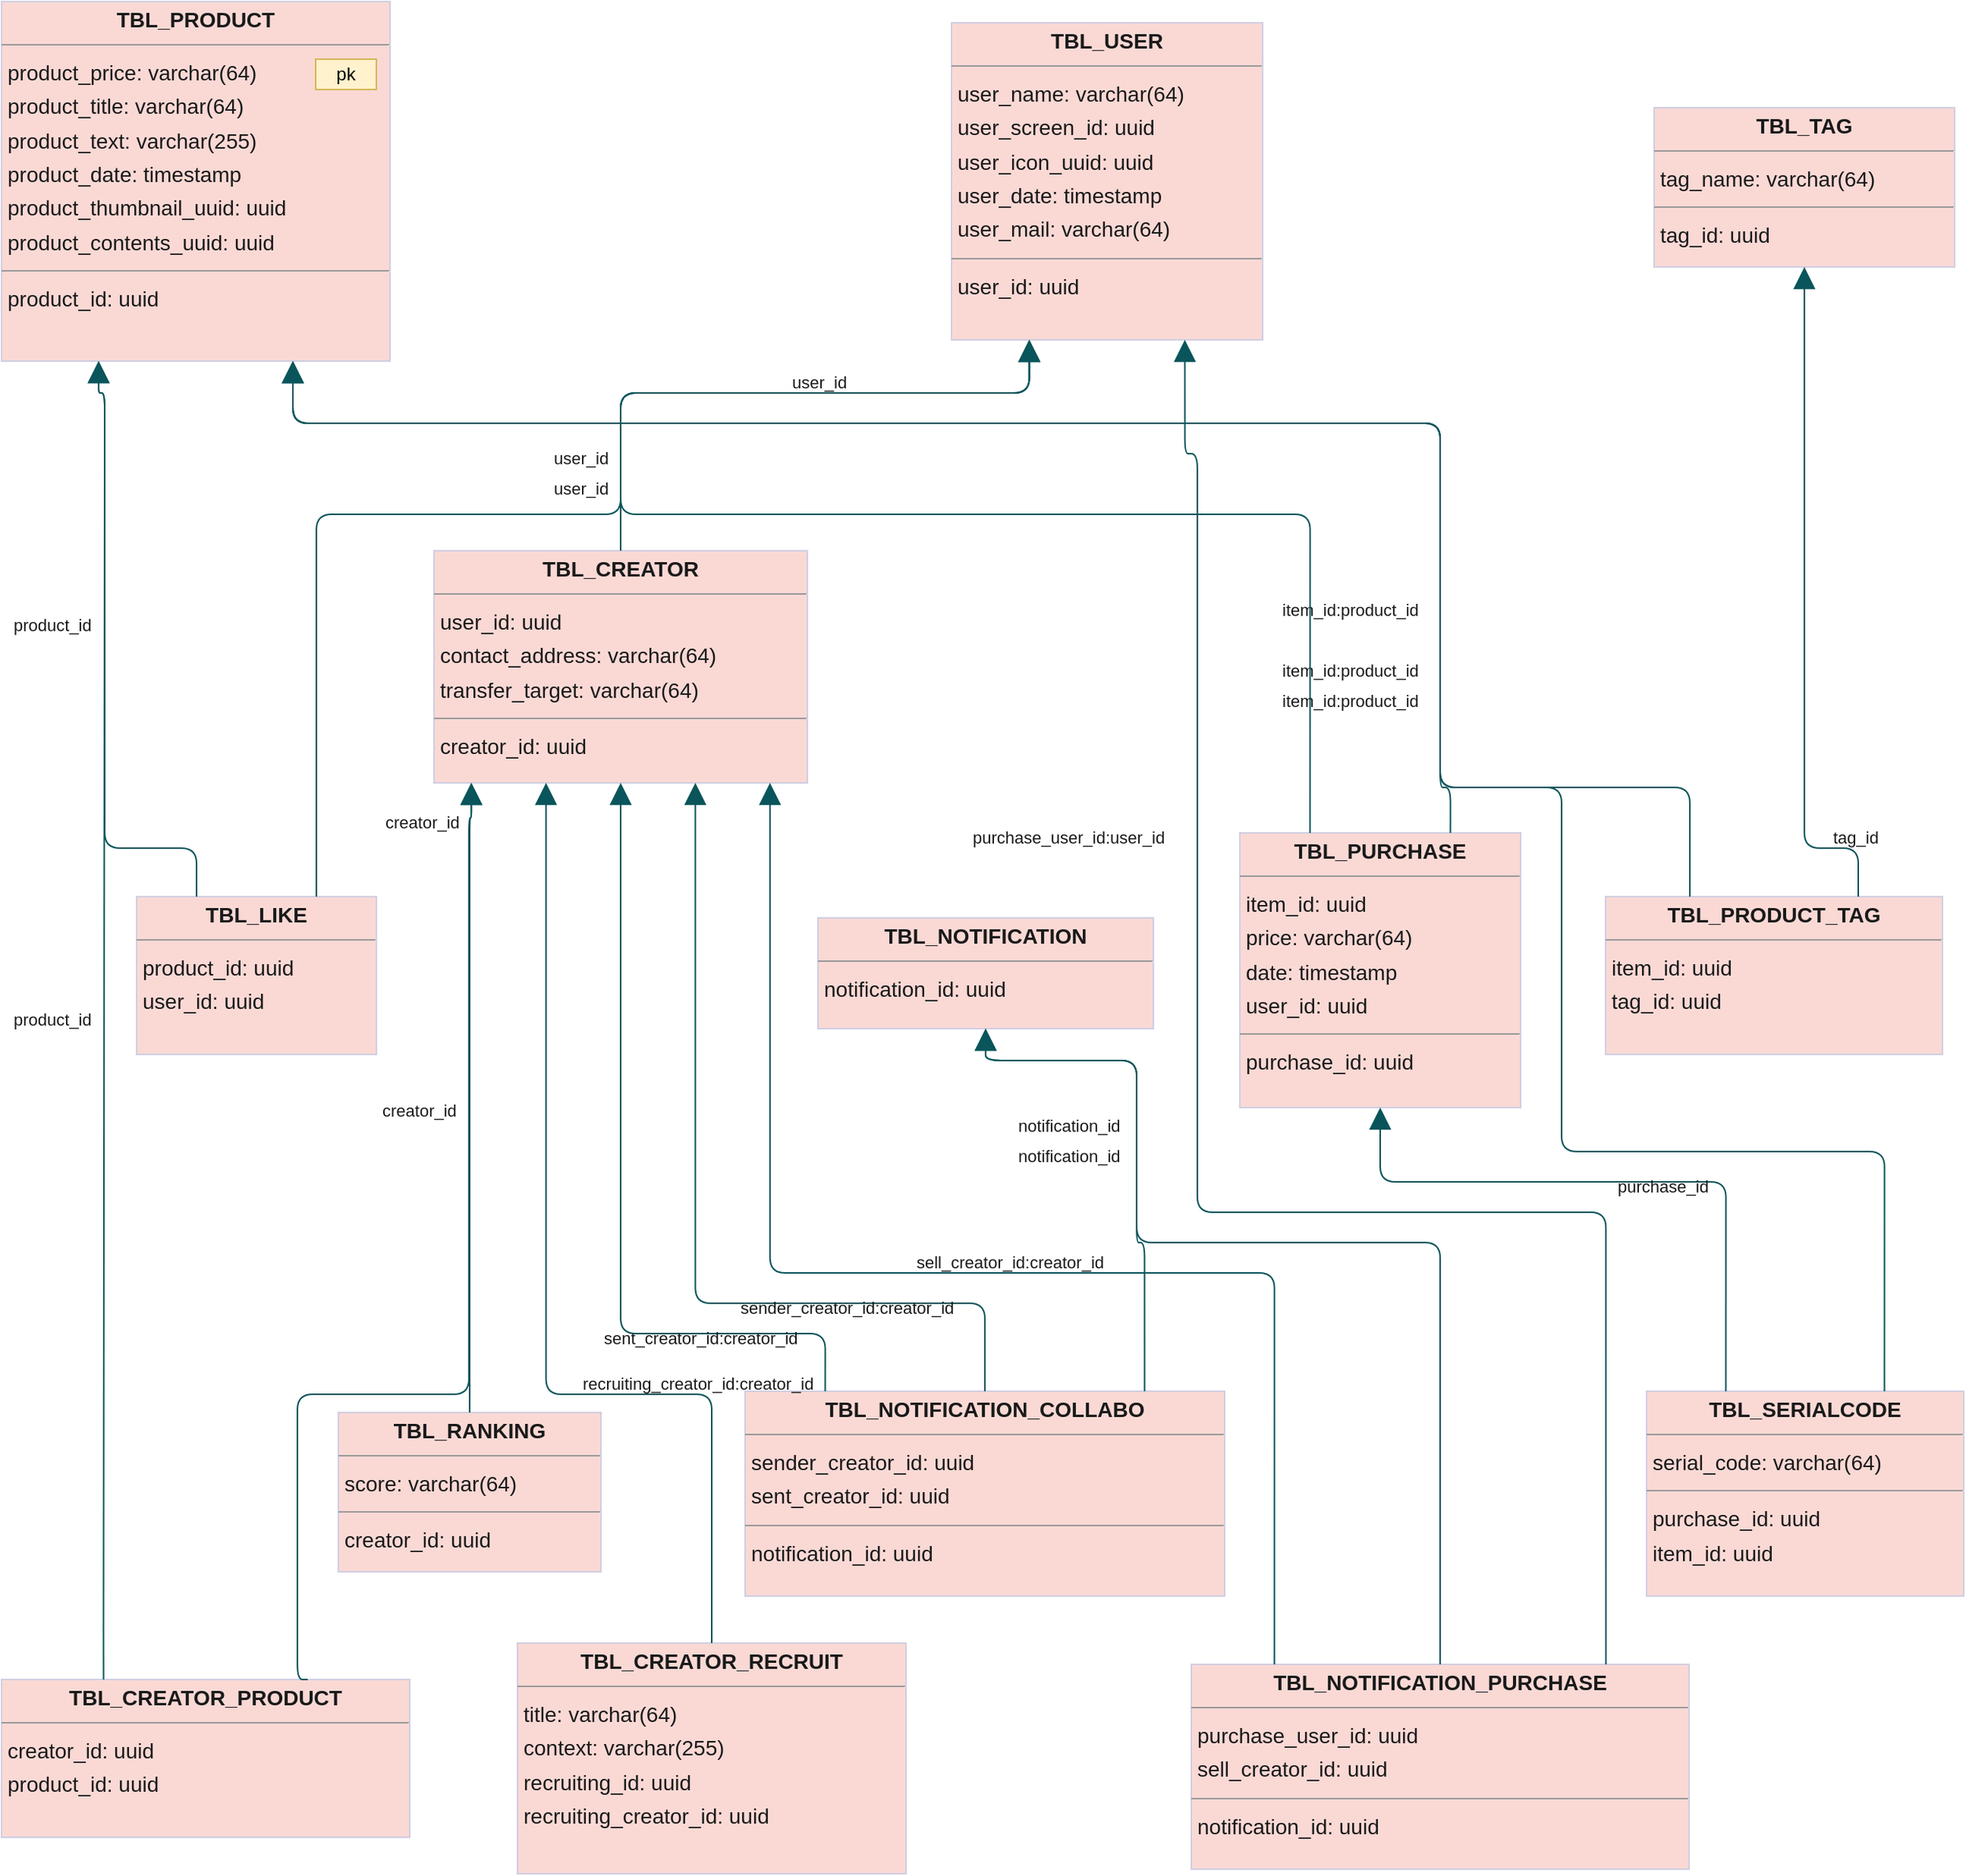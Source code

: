 <mxfile version="24.7.14">
  <diagram id="-XPNKiFjfZdTfv9uv71p" name="ページ1">
    <mxGraphModel dx="1974" dy="1219" grid="1" gridSize="10" guides="1" tooltips="1" connect="1" arrows="1" fold="1" page="0" pageScale="1" pageWidth="827" pageHeight="1169" background="none" math="0" shadow="0">
      <root>
        <mxCell id="0" />
        <mxCell id="1" parent="0" />
        <mxCell id="node3" value="&lt;p style=&quot;margin:0px;margin-top:4px;text-align:center;&quot;&gt;&lt;b&gt;TBL_CREATOR&lt;/b&gt;&lt;/p&gt;&lt;hr size=&quot;1&quot;/&gt;&lt;p style=&quot;margin:0 0 0 4px;line-height:1.6;&quot;&gt; user_id: uuid&lt;br/&gt; contact_address: varchar(64)&lt;br/&gt; transfer_target: varchar(64)&lt;/p&gt;&lt;hr size=&quot;1&quot;/&gt;&lt;p style=&quot;margin:0 0 0 4px;line-height:1.6;&quot;&gt; creator_id: uuid&lt;/p&gt;" style="verticalAlign=top;align=left;overflow=fill;fontSize=14;fontFamily=Helvetica;html=1;rounded=0;shadow=0;comic=0;labelBackgroundColor=none;strokeWidth=1;fillColor=#FAD9D5;strokeColor=#D0CEE2;fontColor=#1A1A1A;" parent="1" vertex="1">
          <mxGeometry x="128" y="244" width="246" height="153" as="geometry" />
        </mxCell>
        <mxCell id="node12" value="&lt;p style=&quot;margin:0px;margin-top:4px;text-align:center;&quot;&gt;&lt;b&gt;TBL_CREATOR_PRODUCT&lt;/b&gt;&lt;/p&gt;&lt;hr size=&quot;1&quot;/&gt;&lt;p style=&quot;margin:0 0 0 4px;line-height:1.6;&quot;&gt; creator_id: uuid&lt;br/&gt; product_id: uuid&lt;/p&gt;" style="verticalAlign=top;align=left;overflow=fill;fontSize=14;fontFamily=Helvetica;html=1;rounded=0;shadow=0;comic=0;labelBackgroundColor=none;strokeWidth=1;fillColor=#FAD9D5;strokeColor=#D0CEE2;fontColor=#1A1A1A;" parent="1" vertex="1">
          <mxGeometry x="-157" y="988" width="269" height="104" as="geometry" />
        </mxCell>
        <mxCell id="node0" value="&lt;p style=&quot;margin:0px;margin-top:4px;text-align:center;&quot;&gt;&lt;b&gt;TBL_CREATOR_RECRUIT&lt;/b&gt;&lt;/p&gt;&lt;hr size=&quot;1&quot;/&gt;&lt;p style=&quot;margin:0 0 0 4px;line-height:1.6;&quot;&gt; title: varchar(64)&lt;br/&gt; context: varchar(255)&lt;br/&gt; recruiting_id: uuid&lt;br/&gt; recruiting_creator_id: uuid&lt;/p&gt;" style="verticalAlign=top;align=left;overflow=fill;fontSize=14;fontFamily=Helvetica;html=1;rounded=0;shadow=0;comic=0;labelBackgroundColor=none;strokeWidth=1;fillColor=#FAD9D5;strokeColor=#D0CEE2;fontColor=#1A1A1A;" parent="1" vertex="1">
          <mxGeometry x="183" y="964" width="256" height="152" as="geometry" />
        </mxCell>
        <mxCell id="node8" value="&lt;p style=&quot;margin:0px;margin-top:4px;text-align:center;&quot;&gt;&lt;b&gt;TBL_LIKE&lt;/b&gt;&lt;/p&gt;&lt;hr size=&quot;1&quot;/&gt;&lt;p style=&quot;margin:0 0 0 4px;line-height:1.6;&quot;&gt; product_id: uuid&lt;br/&gt; user_id: uuid&lt;/p&gt;" style="verticalAlign=top;align=left;overflow=fill;fontSize=14;fontFamily=Helvetica;html=1;rounded=0;shadow=0;comic=0;labelBackgroundColor=none;strokeWidth=1;fillColor=#FAD9D5;strokeColor=#D0CEE2;fontColor=#1A1A1A;" parent="1" vertex="1">
          <mxGeometry x="-68" y="472" width="158" height="104" as="geometry" />
        </mxCell>
        <mxCell id="node1" value="&lt;p style=&quot;margin:0px;margin-top:4px;text-align:center;&quot;&gt;&lt;b&gt;TBL_NOTIFICATION&lt;/b&gt;&lt;/p&gt;&lt;hr size=&quot;1&quot;/&gt;&lt;p style=&quot;margin:0 0 0 4px;line-height:1.6;&quot;&gt; notification_id: uuid&lt;/p&gt;" style="verticalAlign=top;align=left;overflow=fill;fontSize=14;fontFamily=Helvetica;html=1;rounded=0;shadow=0;comic=0;labelBackgroundColor=none;strokeWidth=1;fillColor=#FAD9D5;strokeColor=#D0CEE2;fontColor=#1A1A1A;" parent="1" vertex="1">
          <mxGeometry x="381" y="486" width="221" height="73" as="geometry" />
        </mxCell>
        <mxCell id="node6" value="&lt;p style=&quot;margin:0px;margin-top:4px;text-align:center;&quot;&gt;&lt;b&gt;TBL_NOTIFICATION_COLLABO&lt;/b&gt;&lt;/p&gt;&lt;hr size=&quot;1&quot;/&gt;&lt;p style=&quot;margin:0 0 0 4px;line-height:1.6;&quot;&gt; sender_creator_id: uuid&lt;br/&gt; sent_creator_id: uuid&lt;/p&gt;&lt;hr size=&quot;1&quot;/&gt;&lt;p style=&quot;margin:0 0 0 4px;line-height:1.6;&quot;&gt; notification_id: uuid&lt;/p&gt;" style="verticalAlign=top;align=left;overflow=fill;fontSize=14;fontFamily=Helvetica;html=1;rounded=0;shadow=0;comic=0;labelBackgroundColor=none;strokeWidth=1;fillColor=#FAD9D5;strokeColor=#D0CEE2;fontColor=#1A1A1A;" parent="1" vertex="1">
          <mxGeometry x="333" y="798" width="316" height="135" as="geometry" />
        </mxCell>
        <mxCell id="node5" value="&lt;p style=&quot;margin:0px;margin-top:4px;text-align:center;&quot;&gt;&lt;b&gt;TBL_NOTIFICATION_PURCHASE&lt;/b&gt;&lt;/p&gt;&lt;hr size=&quot;1&quot;/&gt;&lt;p style=&quot;margin:0 0 0 4px;line-height:1.6;&quot;&gt; purchase_user_id: uuid&lt;br/&gt; sell_creator_id: uuid&lt;/p&gt;&lt;hr size=&quot;1&quot;/&gt;&lt;p style=&quot;margin:0 0 0 4px;line-height:1.6;&quot;&gt; notification_id: uuid&lt;/p&gt;" style="verticalAlign=top;align=left;overflow=fill;fontSize=14;fontFamily=Helvetica;html=1;rounded=0;shadow=0;comic=0;labelBackgroundColor=none;strokeWidth=1;fillColor=#FAD9D5;strokeColor=#D0CEE2;fontColor=#1A1A1A;" parent="1" vertex="1">
          <mxGeometry x="627" y="978" width="328" height="135" as="geometry" />
        </mxCell>
        <mxCell id="node9" value="&lt;p style=&quot;margin:0px;margin-top:4px;text-align:center;&quot;&gt;&lt;b&gt;TBL_PRODUCT&lt;/b&gt;&lt;/p&gt;&lt;hr size=&quot;1&quot;/&gt;&lt;p style=&quot;margin:0 0 0 4px;line-height:1.6;&quot;&gt; product_price: varchar(64)&lt;br/&gt; product_title: varchar(64)&lt;br/&gt; product_text: varchar(255)&lt;br/&gt; product_date: timestamp&lt;br/&gt; product_thumbnail_uuid: uuid&lt;br/&gt; product_contents_uuid: uuid&lt;/p&gt;&lt;hr size=&quot;1&quot;/&gt;&lt;p style=&quot;margin:0 0 0 4px;line-height:1.6;&quot;&gt; product_id: uuid&lt;/p&gt;" style="verticalAlign=top;align=left;overflow=fill;fontSize=14;fontFamily=Helvetica;html=1;rounded=0;shadow=0;comic=0;labelBackgroundColor=none;strokeWidth=1;fillColor=#FAD9D5;strokeColor=#D0CEE2;fontColor=#1A1A1A;" parent="1" vertex="1">
          <mxGeometry x="-157" y="-118" width="256" height="237" as="geometry" />
        </mxCell>
        <mxCell id="node10" value="&lt;p style=&quot;margin:0px;margin-top:4px;text-align:center;&quot;&gt;&lt;b&gt;TBL_PRODUCT_TAG&lt;/b&gt;&lt;/p&gt;&lt;hr size=&quot;1&quot;/&gt;&lt;p style=&quot;margin:0 0 0 4px;line-height:1.6;&quot;&gt; item_id: uuid&lt;br/&gt; tag_id: uuid&lt;/p&gt;" style="verticalAlign=top;align=left;overflow=fill;fontSize=14;fontFamily=Helvetica;html=1;rounded=0;shadow=0;comic=0;labelBackgroundColor=none;strokeWidth=1;fillColor=#FAD9D5;strokeColor=#D0CEE2;fontColor=#1A1A1A;" parent="1" vertex="1">
          <mxGeometry x="900" y="472" width="222" height="104" as="geometry" />
        </mxCell>
        <mxCell id="node2" value="&lt;p style=&quot;margin:0px;margin-top:4px;text-align:center;&quot;&gt;&lt;b&gt;TBL_PURCHASE&lt;/b&gt;&lt;/p&gt;&lt;hr size=&quot;1&quot;/&gt;&lt;p style=&quot;margin:0 0 0 4px;line-height:1.6;&quot;&gt; item_id: uuid&lt;br/&gt; price: varchar(64)&lt;br/&gt; date: timestamp&lt;br/&gt; user_id: uuid&lt;/p&gt;&lt;hr size=&quot;1&quot;/&gt;&lt;p style=&quot;margin:0 0 0 4px;line-height:1.6;&quot;&gt; purchase_id: uuid&lt;/p&gt;" style="verticalAlign=top;align=left;overflow=fill;fontSize=14;fontFamily=Helvetica;html=1;rounded=0;shadow=0;comic=0;labelBackgroundColor=none;strokeWidth=1;fillColor=#FAD9D5;strokeColor=#D0CEE2;fontColor=#1A1A1A;" parent="1" vertex="1">
          <mxGeometry x="659" y="430" width="185" height="181" as="geometry" />
        </mxCell>
        <mxCell id="node4" value="&lt;p style=&quot;margin:0px;margin-top:4px;text-align:center;&quot;&gt;&lt;b&gt;TBL_RANKING&lt;/b&gt;&lt;/p&gt;&lt;hr size=&quot;1&quot;/&gt;&lt;p style=&quot;margin:0 0 0 4px;line-height:1.6;&quot;&gt; score: varchar(64)&lt;/p&gt;&lt;hr size=&quot;1&quot;/&gt;&lt;p style=&quot;margin:0 0 0 4px;line-height:1.6;&quot;&gt; creator_id: uuid&lt;/p&gt;" style="verticalAlign=top;align=left;overflow=fill;fontSize=14;fontFamily=Helvetica;html=1;rounded=0;shadow=0;comic=0;labelBackgroundColor=none;strokeWidth=1;fillColor=#FAD9D5;strokeColor=#D0CEE2;fontColor=#1A1A1A;" parent="1" vertex="1">
          <mxGeometry x="65" y="812" width="173" height="105" as="geometry" />
        </mxCell>
        <mxCell id="node7" value="&lt;p style=&quot;margin:0px;margin-top:4px;text-align:center;&quot;&gt;&lt;b&gt;TBL_SERIALCODE&lt;/b&gt;&lt;/p&gt;&lt;hr size=&quot;1&quot;/&gt;&lt;p style=&quot;margin:0 0 0 4px;line-height:1.6;&quot;&gt; serial_code: varchar(64)&lt;/p&gt;&lt;hr size=&quot;1&quot;/&gt;&lt;p style=&quot;margin:0 0 0 4px;line-height:1.6;&quot;&gt; purchase_id: uuid&lt;br/&gt; item_id: uuid&lt;/p&gt;" style="verticalAlign=top;align=left;overflow=fill;fontSize=14;fontFamily=Helvetica;html=1;rounded=0;shadow=0;comic=0;labelBackgroundColor=none;strokeWidth=1;fillColor=#FAD9D5;strokeColor=#D0CEE2;fontColor=#1A1A1A;" parent="1" vertex="1">
          <mxGeometry x="927" y="798" width="209" height="135" as="geometry" />
        </mxCell>
        <mxCell id="node11" value="&lt;p style=&quot;margin:0px;margin-top:4px;text-align:center;&quot;&gt;&lt;b&gt;TBL_TAG&lt;/b&gt;&lt;/p&gt;&lt;hr size=&quot;1&quot;/&gt;&lt;p style=&quot;margin:0 0 0 4px;line-height:1.6;&quot;&gt; tag_name: varchar(64)&lt;/p&gt;&lt;hr size=&quot;1&quot;/&gt;&lt;p style=&quot;margin:0 0 0 4px;line-height:1.6;&quot;&gt; tag_id: uuid&lt;/p&gt;" style="verticalAlign=top;align=left;overflow=fill;fontSize=14;fontFamily=Helvetica;html=1;rounded=0;shadow=0;comic=0;labelBackgroundColor=none;strokeWidth=1;fillColor=#FAD9D5;strokeColor=#D0CEE2;fontColor=#1A1A1A;" parent="1" vertex="1">
          <mxGeometry x="932" y="-48" width="198" height="105" as="geometry" />
        </mxCell>
        <mxCell id="node13" value="&lt;p style=&quot;margin:0px;margin-top:4px;text-align:center;&quot;&gt;&lt;b&gt;TBL_USER&lt;/b&gt;&lt;/p&gt;&lt;hr size=&quot;1&quot;/&gt;&lt;p style=&quot;margin:0 0 0 4px;line-height:1.6;&quot;&gt; user_name: varchar(64)&lt;br/&gt; user_screen_id: uuid&lt;br/&gt; user_icon_uuid: uuid&lt;br/&gt; user_date: timestamp&lt;br/&gt; user_mail: varchar(64)&lt;/p&gt;&lt;hr size=&quot;1&quot;/&gt;&lt;p style=&quot;margin:0 0 0 4px;line-height:1.6;&quot;&gt; user_id: uuid&lt;/p&gt;" style="verticalAlign=top;align=left;overflow=fill;fontSize=14;fontFamily=Helvetica;html=1;rounded=0;shadow=0;comic=0;labelBackgroundColor=none;strokeWidth=1;fillColor=#FAD9D5;strokeColor=#D0CEE2;fontColor=#1A1A1A;" parent="1" vertex="1">
          <mxGeometry x="469" y="-104" width="205" height="209" as="geometry" />
        </mxCell>
        <mxCell id="edge7" value="" style="html=1;rounded=1;edgeStyle=orthogonalEdgeStyle;dashed=0;startArrow=none;endArrow=block;endSize=12;strokeColor=#09555B;exitX=0.500;exitY=0.000;exitDx=0;exitDy=0;entryX=0.250;entryY=1.000;entryDx=0;entryDy=0;labelBackgroundColor=none;fontColor=default;" parent="1" source="node3" target="node13" edge="1">
          <mxGeometry width="50" height="50" relative="1" as="geometry">
            <Array as="points">
              <mxPoint x="251" y="140" />
              <mxPoint x="520" y="140" />
            </Array>
          </mxGeometry>
        </mxCell>
        <mxCell id="label44" value="user_id" style="edgeLabel;resizable=0;html=1;align=left;verticalAlign=top;strokeColor=#D0CEE2;labelBackgroundColor=none;fontColor=#1A1A1A;" parent="edge7" vertex="1" connectable="0">
          <mxGeometry x="362" y="120" as="geometry" />
        </mxCell>
        <mxCell id="edge10" value="" style="html=1;rounded=1;edgeStyle=orthogonalEdgeStyle;dashed=0;startArrow=none;endArrow=block;endSize=12;strokeColor=#09555B;exitX=0.750;exitY=0.000;exitDx=0;exitDy=0;entryX=0.100;entryY=1.000;entryDx=0;entryDy=0;labelBackgroundColor=none;fontColor=default;" parent="1" source="node12" target="node3" edge="1">
          <mxGeometry width="50" height="50" relative="1" as="geometry">
            <Array as="points">
              <mxPoint x="38" y="800" />
              <mxPoint x="151" y="800" />
              <mxPoint x="151" y="420" />
              <mxPoint x="153" y="420" />
            </Array>
          </mxGeometry>
        </mxCell>
        <mxCell id="label62" value="creator_id" style="edgeLabel;resizable=0;html=1;align=left;verticalAlign=top;strokeColor=#D0CEE2;labelBackgroundColor=none;fontColor=#1A1A1A;" parent="edge10" vertex="1" connectable="0">
          <mxGeometry x="92" y="600" as="geometry" />
        </mxCell>
        <mxCell id="edge15" value="" style="html=1;rounded=1;edgeStyle=orthogonalEdgeStyle;dashed=0;startArrow=none;endArrow=block;endSize=12;strokeColor=#09555B;exitX=0.250;exitY=0.000;exitDx=0;exitDy=0;entryX=0.250;entryY=1.000;entryDx=0;entryDy=0;labelBackgroundColor=none;fontColor=default;" parent="1" source="node12" target="node9" edge="1">
          <mxGeometry width="50" height="50" relative="1" as="geometry">
            <Array as="points">
              <mxPoint x="-90" y="960" />
              <mxPoint x="-89" y="140" />
              <mxPoint x="-93" y="140" />
            </Array>
          </mxGeometry>
        </mxCell>
        <mxCell id="label92" value="product_id" style="edgeLabel;resizable=0;html=1;align=left;verticalAlign=top;strokeColor=#D0CEE2;labelBackgroundColor=none;fontColor=#1A1A1A;" parent="edge15" vertex="1" connectable="0">
          <mxGeometry x="-151" y="540" as="geometry" />
        </mxCell>
        <mxCell id="edge12" value="" style="html=1;rounded=1;edgeStyle=orthogonalEdgeStyle;dashed=0;startArrow=none;endArrow=block;endSize=12;strokeColor=#09555B;exitX=0.500;exitY=0.000;exitDx=0;exitDy=0;entryX=0.300;entryY=1.000;entryDx=0;entryDy=0;labelBackgroundColor=none;fontColor=default;" parent="1" source="node0" target="node3" edge="1">
          <mxGeometry width="50" height="50" relative="1" as="geometry">
            <Array as="points">
              <mxPoint x="311" y="800" />
              <mxPoint x="202" y="800" />
            </Array>
          </mxGeometry>
        </mxCell>
        <mxCell id="label74" value="recruiting_creator_id:creator_id" style="edgeLabel;resizable=0;html=1;align=left;verticalAlign=top;strokeColor=#D0CEE2;labelBackgroundColor=none;fontColor=#1A1A1A;" parent="edge12" vertex="1" connectable="0">
          <mxGeometry x="224" y="780" as="geometry" />
        </mxCell>
        <mxCell id="edge16" value="" style="html=1;rounded=1;edgeStyle=orthogonalEdgeStyle;dashed=0;startArrow=none;endArrow=block;endSize=12;strokeColor=#09555B;exitX=0.250;exitY=0.000;exitDx=0;exitDy=0;entryX=0.250;entryY=1.000;entryDx=0;entryDy=0;labelBackgroundColor=none;fontColor=default;" parent="1" source="node8" target="node9" edge="1">
          <mxGeometry width="50" height="50" relative="1" as="geometry">
            <Array as="points">
              <mxPoint x="-28" y="440" />
              <mxPoint x="-89" y="440" />
              <mxPoint x="-89" y="140" />
              <mxPoint x="-93" y="140" />
            </Array>
          </mxGeometry>
        </mxCell>
        <mxCell id="label98" value="product_id" style="edgeLabel;resizable=0;html=1;align=left;verticalAlign=top;strokeColor=#D0CEE2;labelBackgroundColor=none;fontColor=#1A1A1A;" parent="edge16" vertex="1" connectable="0">
          <mxGeometry x="-151" y="280" as="geometry" />
        </mxCell>
        <mxCell id="edge8" value="" style="html=1;rounded=1;edgeStyle=orthogonalEdgeStyle;dashed=0;startArrow=none;endArrow=block;endSize=12;strokeColor=#09555B;exitX=0.750;exitY=0.000;exitDx=0;exitDy=0;entryX=0.250;entryY=1.000;entryDx=0;entryDy=0;labelBackgroundColor=none;fontColor=default;" parent="1" source="node8" target="node13" edge="1">
          <mxGeometry width="50" height="50" relative="1" as="geometry">
            <Array as="points">
              <mxPoint x="51" y="220" />
              <mxPoint x="251" y="220" />
              <mxPoint x="251" y="140" />
              <mxPoint x="520" y="140" />
            </Array>
          </mxGeometry>
        </mxCell>
        <mxCell id="label50" value="user_id" style="edgeLabel;resizable=0;html=1;align=left;verticalAlign=top;strokeColor=#D0CEE2;labelBackgroundColor=none;fontColor=#1A1A1A;" parent="edge8" vertex="1" connectable="0">
          <mxGeometry x="205" y="170" as="geometry" />
        </mxCell>
        <mxCell id="edge2" value="" style="html=1;rounded=1;edgeStyle=orthogonalEdgeStyle;dashed=0;startArrow=none;endArrow=block;endSize=12;strokeColor=#09555B;exitX=0.500;exitY=0.000;exitDx=0;exitDy=0;entryX=0.700;entryY=1.000;entryDx=0;entryDy=0;labelBackgroundColor=none;fontColor=default;" parent="1" source="node6" target="node3" edge="1">
          <mxGeometry width="50" height="50" relative="1" as="geometry">
            <Array as="points">
              <mxPoint x="491" y="740" />
              <mxPoint x="300" y="740" />
            </Array>
          </mxGeometry>
        </mxCell>
        <mxCell id="label14" value="sender_creator_id:creator_id" style="edgeLabel;resizable=0;html=1;align=left;verticalAlign=top;strokeColor=#D0CEE2;labelBackgroundColor=none;fontColor=#1A1A1A;" parent="edge2" vertex="1" connectable="0">
          <mxGeometry x="328" y="730" as="geometry" />
        </mxCell>
        <mxCell id="edge11" value="" style="html=1;rounded=1;edgeStyle=orthogonalEdgeStyle;dashed=0;startArrow=none;endArrow=block;endSize=12;strokeColor=#09555B;exitX=0.167;exitY=0.000;exitDx=0;exitDy=0;entryX=0.500;entryY=1.000;entryDx=0;entryDy=0;labelBackgroundColor=none;fontColor=default;" parent="1" source="node6" target="node3" edge="1">
          <mxGeometry width="50" height="50" relative="1" as="geometry">
            <Array as="points">
              <mxPoint x="386" y="760" />
              <mxPoint x="251" y="760" />
            </Array>
          </mxGeometry>
        </mxCell>
        <mxCell id="label68" value="sent_creator_id:creator_id" style="edgeLabel;resizable=0;html=1;align=left;verticalAlign=top;strokeColor=#D0CEE2;labelBackgroundColor=none;fontColor=#1A1A1A;" parent="edge11" vertex="1" connectable="0">
          <mxGeometry x="238" y="750" as="geometry" />
        </mxCell>
        <mxCell id="edge14" value="" style="html=1;rounded=1;edgeStyle=orthogonalEdgeStyle;dashed=0;startArrow=none;endArrow=block;endSize=12;strokeColor=#09555B;exitX=0.833;exitY=0.000;exitDx=0;exitDy=0;entryX=0.500;entryY=1.000;entryDx=0;entryDy=0;labelBackgroundColor=none;fontColor=default;" parent="1" source="node6" target="node1" edge="1">
          <mxGeometry width="50" height="50" relative="1" as="geometry">
            <Array as="points">
              <mxPoint x="596" y="700" />
              <mxPoint x="591" y="700" />
              <mxPoint x="591" y="580" />
              <mxPoint x="491" y="580" />
            </Array>
          </mxGeometry>
        </mxCell>
        <mxCell id="label86" value="notification_id" style="edgeLabel;resizable=0;html=1;align=left;verticalAlign=top;strokeColor=#D0CEE2;labelBackgroundColor=none;fontColor=#1A1A1A;" parent="edge14" vertex="1" connectable="0">
          <mxGeometry x="511" y="630" as="geometry" />
        </mxCell>
        <mxCell id="edge13" value="" style="html=1;rounded=1;edgeStyle=orthogonalEdgeStyle;dashed=0;startArrow=none;endArrow=block;endSize=12;strokeColor=#09555B;exitX=0.167;exitY=0.000;exitDx=0;exitDy=0;entryX=0.900;entryY=1.000;entryDx=0;entryDy=0;labelBackgroundColor=none;fontColor=default;" parent="1" source="node5" target="node3" edge="1">
          <mxGeometry width="50" height="50" relative="1" as="geometry">
            <Array as="points">
              <mxPoint x="682" y="720" />
              <mxPoint x="349" y="720" />
            </Array>
          </mxGeometry>
        </mxCell>
        <mxCell id="label80" value="sell_creator_id:creator_id" style="edgeLabel;resizable=0;html=1;align=left;verticalAlign=top;strokeColor=#D0CEE2;labelBackgroundColor=none;fontColor=#1A1A1A;" parent="edge13" vertex="1" connectable="0">
          <mxGeometry x="444" y="700" as="geometry" />
        </mxCell>
        <mxCell id="edge3" value="" style="html=1;rounded=1;edgeStyle=orthogonalEdgeStyle;dashed=0;startArrow=none;endArrow=block;endSize=12;strokeColor=#09555B;exitX=0.500;exitY=0.000;exitDx=0;exitDy=0;entryX=0.500;entryY=1.000;entryDx=0;entryDy=0;labelBackgroundColor=none;fontColor=default;" parent="1" source="node5" target="node1" edge="1">
          <mxGeometry width="50" height="50" relative="1" as="geometry">
            <Array as="points">
              <mxPoint x="791" y="700" />
              <mxPoint x="591" y="700" />
              <mxPoint x="591" y="580" />
              <mxPoint x="491" y="580" />
            </Array>
          </mxGeometry>
        </mxCell>
        <mxCell id="label20" value="notification_id" style="edgeLabel;resizable=0;html=1;align=left;verticalAlign=top;strokeColor=#D0CEE2;labelBackgroundColor=none;fontColor=#1A1A1A;" parent="edge3" vertex="1" connectable="0">
          <mxGeometry x="511" y="610" as="geometry" />
        </mxCell>
        <mxCell id="edge18" value="" style="html=1;rounded=1;edgeStyle=orthogonalEdgeStyle;dashed=0;startArrow=none;endArrow=block;endSize=12;strokeColor=#09555B;exitX=0.833;exitY=0.000;exitDx=0;exitDy=0;entryX=0.750;entryY=1.000;entryDx=0;entryDy=0;labelBackgroundColor=none;fontColor=default;" parent="1" source="node5" target="node13" edge="1">
          <mxGeometry width="50" height="50" relative="1" as="geometry">
            <Array as="points">
              <mxPoint x="900" y="680" />
              <mxPoint x="631" y="680" />
              <mxPoint x="631" y="180" />
              <mxPoint x="622" y="180" />
            </Array>
          </mxGeometry>
        </mxCell>
        <mxCell id="label110" value="purchase_user_id:user_id" style="edgeLabel;resizable=0;html=1;align=left;verticalAlign=top;strokeColor=#D0CEE2;labelBackgroundColor=none;fontColor=#1A1A1A;" parent="edge18" vertex="1" connectable="0">
          <mxGeometry x="481" y="420" as="geometry" />
        </mxCell>
        <mxCell id="edge17" value="" style="html=1;rounded=1;edgeStyle=orthogonalEdgeStyle;dashed=0;startArrow=none;endArrow=block;endSize=12;strokeColor=#09555B;exitX=0.250;exitY=0.000;exitDx=0;exitDy=0;entryX=0.750;entryY=1.000;entryDx=0;entryDy=0;labelBackgroundColor=none;fontColor=default;" parent="1" source="node10" target="node9" edge="1">
          <mxGeometry width="50" height="50" relative="1" as="geometry">
            <Array as="points">
              <mxPoint x="956" y="400" />
              <mxPoint x="791" y="400" />
              <mxPoint x="791" y="160" />
              <mxPoint x="35" y="160" />
            </Array>
          </mxGeometry>
        </mxCell>
        <mxCell id="label104" value="item_id:product_id" style="edgeLabel;resizable=0;html=1;align=left;verticalAlign=top;strokeColor=#D0CEE2;labelBackgroundColor=none;fontColor=#1A1A1A;" parent="edge17" vertex="1" connectable="0">
          <mxGeometry x="685" y="270" as="geometry" />
        </mxCell>
        <mxCell id="edge5" value="" style="html=1;rounded=1;edgeStyle=orthogonalEdgeStyle;dashed=0;startArrow=none;endArrow=block;endSize=12;strokeColor=#09555B;exitX=0.750;exitY=0.000;exitDx=0;exitDy=0;entryX=0.500;entryY=1.000;entryDx=0;entryDy=0;labelBackgroundColor=none;fontColor=default;" parent="1" source="node10" target="node11" edge="1">
          <mxGeometry width="50" height="50" relative="1" as="geometry">
            <Array as="points">
              <mxPoint x="1067" y="440" />
              <mxPoint x="1031" y="440" />
            </Array>
          </mxGeometry>
        </mxCell>
        <mxCell id="label32" value="tag_id" style="edgeLabel;resizable=0;html=1;align=left;verticalAlign=top;strokeColor=#D0CEE2;labelBackgroundColor=none;fontColor=#1A1A1A;" parent="edge5" vertex="1" connectable="0">
          <mxGeometry x="1048" y="420" as="geometry" />
        </mxCell>
        <mxCell id="edge1" value="" style="html=1;rounded=1;edgeStyle=orthogonalEdgeStyle;dashed=0;startArrow=none;endArrow=block;endSize=12;strokeColor=#09555B;exitX=0.750;exitY=0.000;exitDx=0;exitDy=0;entryX=0.750;entryY=1.000;entryDx=0;entryDy=0;labelBackgroundColor=none;fontColor=default;" parent="1" source="node2" target="node9" edge="1">
          <mxGeometry width="50" height="50" relative="1" as="geometry">
            <Array as="points">
              <mxPoint x="797" y="400" />
              <mxPoint x="791" y="400" />
              <mxPoint x="791" y="160" />
              <mxPoint x="35" y="160" />
            </Array>
          </mxGeometry>
        </mxCell>
        <mxCell id="label8" value="item_id:product_id" style="edgeLabel;resizable=0;html=1;align=left;verticalAlign=top;strokeColor=#D0CEE2;labelBackgroundColor=none;fontColor=#1A1A1A;" parent="edge1" vertex="1" connectable="0">
          <mxGeometry x="685" y="310" as="geometry" />
        </mxCell>
        <mxCell id="edge4" value="" style="html=1;rounded=1;edgeStyle=orthogonalEdgeStyle;dashed=0;startArrow=none;endArrow=block;endSize=12;strokeColor=#09555B;exitX=0.250;exitY=0.000;exitDx=0;exitDy=0;entryX=0.250;entryY=1.000;entryDx=0;entryDy=0;labelBackgroundColor=none;fontColor=default;" parent="1" source="node2" target="node13" edge="1">
          <mxGeometry width="50" height="50" relative="1" as="geometry">
            <Array as="points">
              <mxPoint x="705" y="220" />
              <mxPoint x="251" y="220" />
              <mxPoint x="251" y="140" />
              <mxPoint x="520" y="140" />
            </Array>
          </mxGeometry>
        </mxCell>
        <mxCell id="label26" value="user_id" style="edgeLabel;resizable=0;html=1;align=left;verticalAlign=top;strokeColor=#D0CEE2;labelBackgroundColor=none;fontColor=#1A1A1A;" parent="edge4" vertex="1" connectable="0">
          <mxGeometry x="205" y="190" as="geometry" />
        </mxCell>
        <mxCell id="edge6" value="" style="html=1;rounded=1;edgeStyle=orthogonalEdgeStyle;dashed=0;startArrow=none;endArrow=block;endSize=12;strokeColor=#09555B;exitX=0.500;exitY=0.000;exitDx=0;exitDy=0;entryX=0.100;entryY=1.000;entryDx=0;entryDy=0;labelBackgroundColor=none;fontColor=default;" parent="1" source="node4" target="node3" edge="1">
          <mxGeometry width="50" height="50" relative="1" as="geometry">
            <Array as="points">
              <mxPoint x="151" y="420" />
              <mxPoint x="153" y="420" />
            </Array>
          </mxGeometry>
        </mxCell>
        <mxCell id="label38" value="creator_id" style="edgeLabel;resizable=0;html=1;align=left;verticalAlign=top;strokeColor=#D0CEE2;labelBackgroundColor=none;fontColor=#1A1A1A;" parent="edge6" vertex="1" connectable="0">
          <mxGeometry x="94" y="410" as="geometry" />
        </mxCell>
        <mxCell id="edge9" value="" style="html=1;rounded=1;edgeStyle=orthogonalEdgeStyle;dashed=0;startArrow=none;endArrow=block;endSize=12;strokeColor=#09555B;exitX=0.750;exitY=0.000;exitDx=0;exitDy=0;entryX=0.750;entryY=1.000;entryDx=0;entryDy=0;labelBackgroundColor=none;fontColor=default;" parent="1" source="node7" target="node9" edge="1">
          <mxGeometry width="50" height="50" relative="1" as="geometry">
            <Array as="points">
              <mxPoint x="1083" y="640" />
              <mxPoint x="871" y="640" />
              <mxPoint x="871" y="400" />
              <mxPoint x="791" y="400" />
              <mxPoint x="791" y="160" />
              <mxPoint x="35" y="160" />
            </Array>
          </mxGeometry>
        </mxCell>
        <mxCell id="label56" value="item_id:product_id" style="edgeLabel;resizable=0;html=1;align=left;verticalAlign=top;strokeColor=#D0CEE2;labelBackgroundColor=none;fontColor=#1A1A1A;" parent="edge9" vertex="1" connectable="0">
          <mxGeometry x="685" y="330" as="geometry" />
        </mxCell>
        <mxCell id="edge0" value="" style="html=1;rounded=1;edgeStyle=orthogonalEdgeStyle;dashed=0;startArrow=none;endArrow=block;endSize=12;strokeColor=#09555B;exitX=0.250;exitY=0.000;exitDx=0;exitDy=0;entryX=0.500;entryY=1.000;entryDx=0;entryDy=0;labelBackgroundColor=none;fontColor=default;" parent="1" source="node7" target="node2" edge="1">
          <mxGeometry width="50" height="50" relative="1" as="geometry">
            <Array as="points">
              <mxPoint x="979" y="660" />
              <mxPoint x="751" y="660" />
            </Array>
          </mxGeometry>
        </mxCell>
        <mxCell id="label2" value="purchase_id" style="edgeLabel;resizable=0;html=1;align=left;verticalAlign=top;strokeColor=#D0CEE2;labelBackgroundColor=none;fontColor=#1A1A1A;" parent="edge0" vertex="1" connectable="0">
          <mxGeometry x="906" y="650" as="geometry" />
        </mxCell>
        <mxCell id="DoyufD5SQqUETy7kTCPM-5" value="pk" style="text;html=1;align=center;verticalAlign=middle;whiteSpace=wrap;rounded=0;fillColor=#fff2cc;strokeColor=#d6b656;labelBackgroundColor=none;" vertex="1" parent="1">
          <mxGeometry x="50" y="-80" width="40" height="20" as="geometry" />
        </mxCell>
      </root>
    </mxGraphModel>
  </diagram>
</mxfile>
